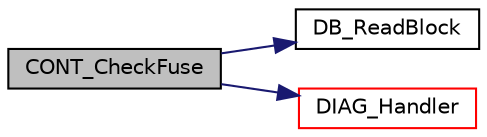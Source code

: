 digraph "CONT_CheckFuse"
{
  edge [fontname="Helvetica",fontsize="10",labelfontname="Helvetica",labelfontsize="10"];
  node [fontname="Helvetica",fontsize="10",shape=record];
  rankdir="LR";
  Node21 [label="CONT_CheckFuse",height=0.2,width=0.4,color="black", fillcolor="grey75", style="filled", fontcolor="black"];
  Node21 -> Node22 [color="midnightblue",fontsize="10",style="solid",fontname="Helvetica"];
  Node22 [label="DB_ReadBlock",height=0.2,width=0.4,color="black", fillcolor="white", style="filled",URL="$database_8c.html#a94356e609a13e483fa0c15465e154f34",tooltip="Reads a datablock in database by value. "];
  Node21 -> Node23 [color="midnightblue",fontsize="10",style="solid",fontname="Helvetica"];
  Node23 [label="DIAG_Handler",height=0.2,width=0.4,color="red", fillcolor="white", style="filled",URL="$group__API__DIAG.html#ga29e922af6b4c0f5c07d4d5b48b48d156",tooltip="DIAG_Handler provides generic error handling, based on diagnosis group.This function calls the handle..."];
}
